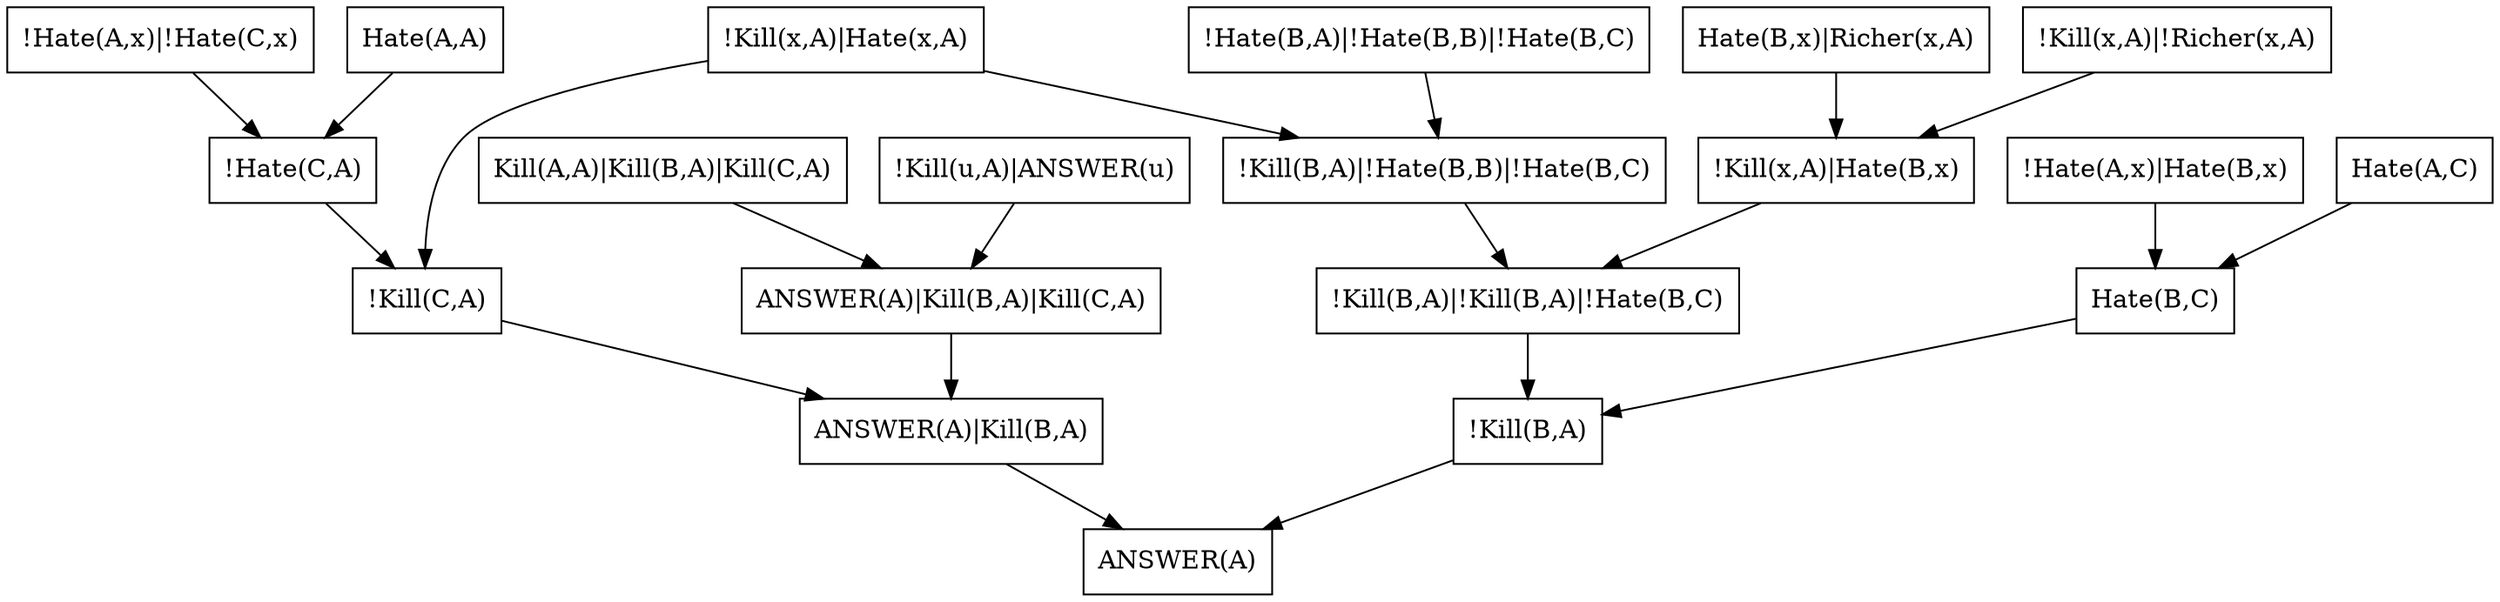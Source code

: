 digraph {
node[shape = box]
2[label="!Hate(A,x)|!Hate(C,x)"];
3[label="Hate(A,A)"];
8[label="!Hate(B,A)|!Hate(B,B)|!Hate(B,C)"];
5[label="Hate(B,x)|Richer(x,A)"];
10[label="!Kill(x,A)|!Richer(x,A)"];
0[label="Kill(A,A)|Kill(B,A)|Kill(C,A)"];
11[label="!Kill(u,A)|ANSWER(u)"];
1[label="!Kill(x,A)|Hate(x,A)"];
12[label="!Hate(C,A)"];
28[label="!Kill(B,A)|!Hate(B,B)|!Hate(B,C)"];
30[label="!Kill(x,A)|Hate(B,x)"];
6[label="!Hate(A,x)|Hate(B,x)"];
4[label="Hate(A,C)"];
18[label="ANSWER(A)|Kill(B,A)|Kill(C,A)"];
40[label="!Kill(C,A)"];
102[label="!Kill(B,A)|!Kill(B,A)|!Hate(B,C)"];
16[label="Hate(B,C)"];
184[label="ANSWER(A)|Kill(B,A)"];
247[label="!Kill(B,A)"];
2198[label="ANSWER(A)"];
247->2198;
184->2198;
16->247;
102->247;
40->184;
18->184;
4->16;
6->16;
30->102;
28->102;
12->40;
1->40;
11->18;
0->18;
10->30;
5->30;
1->28;
8->28;
3->12;
2->12;
}
